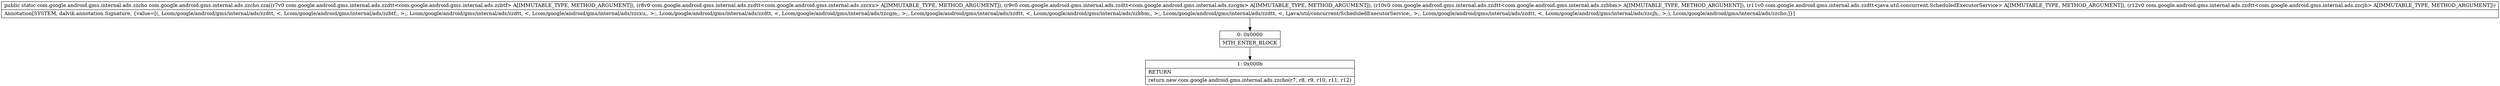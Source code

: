 digraph "CFG forcom.google.android.gms.internal.ads.zzcho.zza(Lcom\/google\/android\/gms\/internal\/ads\/zzdtt;Lcom\/google\/android\/gms\/internal\/ads\/zzdtt;Lcom\/google\/android\/gms\/internal\/ads\/zzdtt;Lcom\/google\/android\/gms\/internal\/ads\/zzdtt;Lcom\/google\/android\/gms\/internal\/ads\/zzdtt;Lcom\/google\/android\/gms\/internal\/ads\/zzdtt;)Lcom\/google\/android\/gms\/internal\/ads\/zzcho;" {
Node_0 [shape=record,label="{0\:\ 0x0000|MTH_ENTER_BLOCK\l}"];
Node_1 [shape=record,label="{1\:\ 0x000b|RETURN\l|return new com.google.android.gms.internal.ads.zzcho(r7, r8, r9, r10, r11, r12)\l}"];
MethodNode[shape=record,label="{public static com.google.android.gms.internal.ads.zzcho com.google.android.gms.internal.ads.zzcho.zza((r7v0 com.google.android.gms.internal.ads.zzdtt\<com.google.android.gms.internal.ads.zzbtf\> A[IMMUTABLE_TYPE, METHOD_ARGUMENT]), (r8v0 com.google.android.gms.internal.ads.zzdtt\<com.google.android.gms.internal.ads.zzcxu\> A[IMMUTABLE_TYPE, METHOD_ARGUMENT]), (r9v0 com.google.android.gms.internal.ads.zzdtt\<com.google.android.gms.internal.ads.zzcgm\> A[IMMUTABLE_TYPE, METHOD_ARGUMENT]), (r10v0 com.google.android.gms.internal.ads.zzdtt\<com.google.android.gms.internal.ads.zzbbm\> A[IMMUTABLE_TYPE, METHOD_ARGUMENT]), (r11v0 com.google.android.gms.internal.ads.zzdtt\<java.util.concurrent.ScheduledExecutorService\> A[IMMUTABLE_TYPE, METHOD_ARGUMENT]), (r12v0 com.google.android.gms.internal.ads.zzdtt\<com.google.android.gms.internal.ads.zzcjh\> A[IMMUTABLE_TYPE, METHOD_ARGUMENT]))  | Annotation[SYSTEM, dalvik.annotation.Signature, \{value=[(, Lcom\/google\/android\/gms\/internal\/ads\/zzdtt, \<, Lcom\/google\/android\/gms\/internal\/ads\/zzbtf;, \>;, Lcom\/google\/android\/gms\/internal\/ads\/zzdtt, \<, Lcom\/google\/android\/gms\/internal\/ads\/zzcxu;, \>;, Lcom\/google\/android\/gms\/internal\/ads\/zzdtt, \<, Lcom\/google\/android\/gms\/internal\/ads\/zzcgm;, \>;, Lcom\/google\/android\/gms\/internal\/ads\/zzdtt, \<, Lcom\/google\/android\/gms\/internal\/ads\/zzbbm;, \>;, Lcom\/google\/android\/gms\/internal\/ads\/zzdtt, \<, Ljava\/util\/concurrent\/ScheduledExecutorService;, \>;, Lcom\/google\/android\/gms\/internal\/ads\/zzdtt, \<, Lcom\/google\/android\/gms\/internal\/ads\/zzcjh;, \>;), Lcom\/google\/android\/gms\/internal\/ads\/zzcho;]\}]\l}"];
MethodNode -> Node_0;
Node_0 -> Node_1;
}

